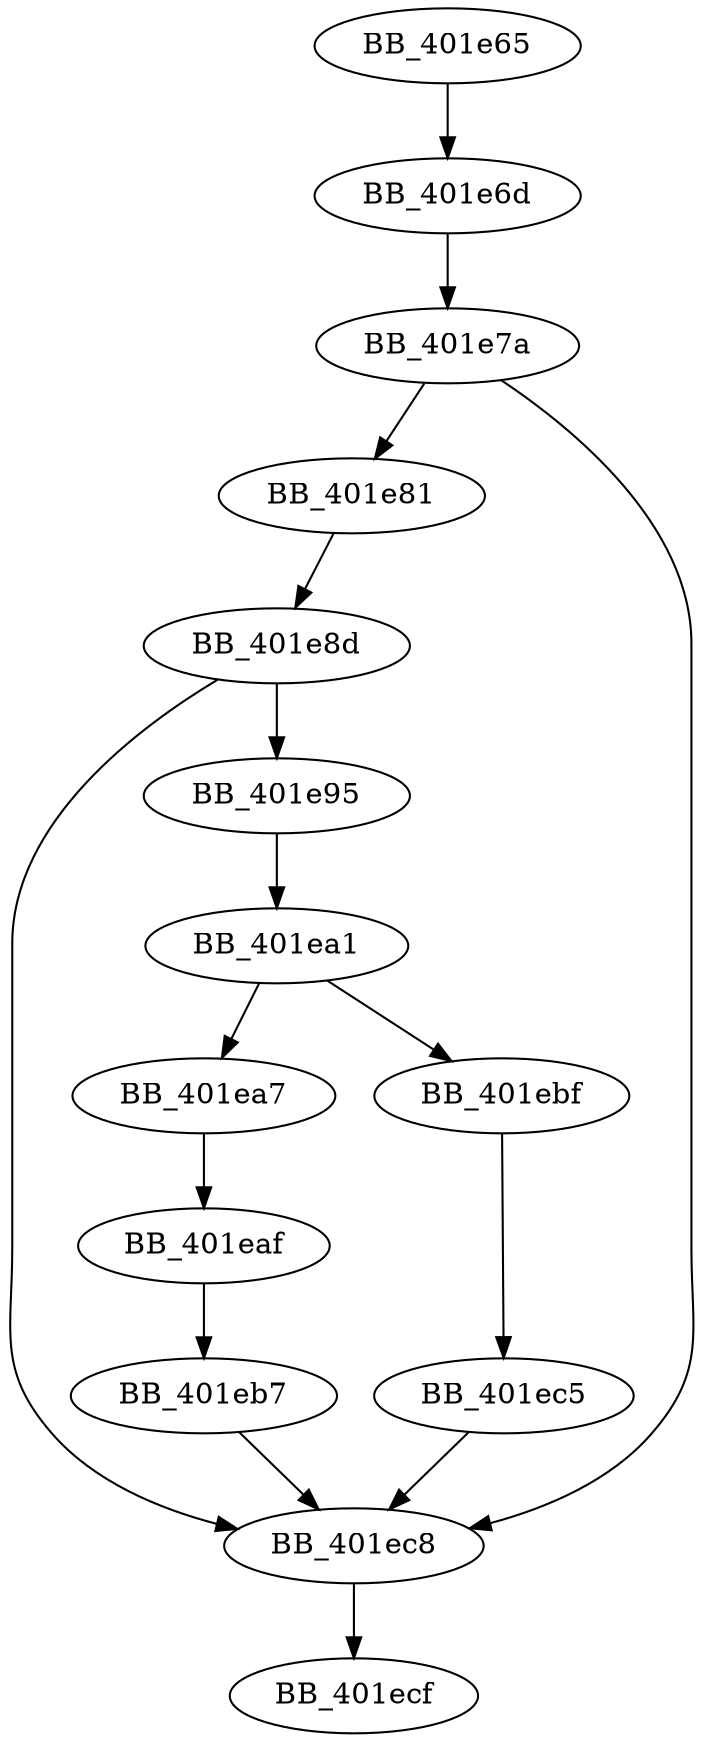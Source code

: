 DiGraph __getptd_noexit{
BB_401e65->BB_401e6d
BB_401e6d->BB_401e7a
BB_401e7a->BB_401e81
BB_401e7a->BB_401ec8
BB_401e81->BB_401e8d
BB_401e8d->BB_401e95
BB_401e8d->BB_401ec8
BB_401e95->BB_401ea1
BB_401ea1->BB_401ea7
BB_401ea1->BB_401ebf
BB_401ea7->BB_401eaf
BB_401eaf->BB_401eb7
BB_401eb7->BB_401ec8
BB_401ebf->BB_401ec5
BB_401ec5->BB_401ec8
BB_401ec8->BB_401ecf
}
